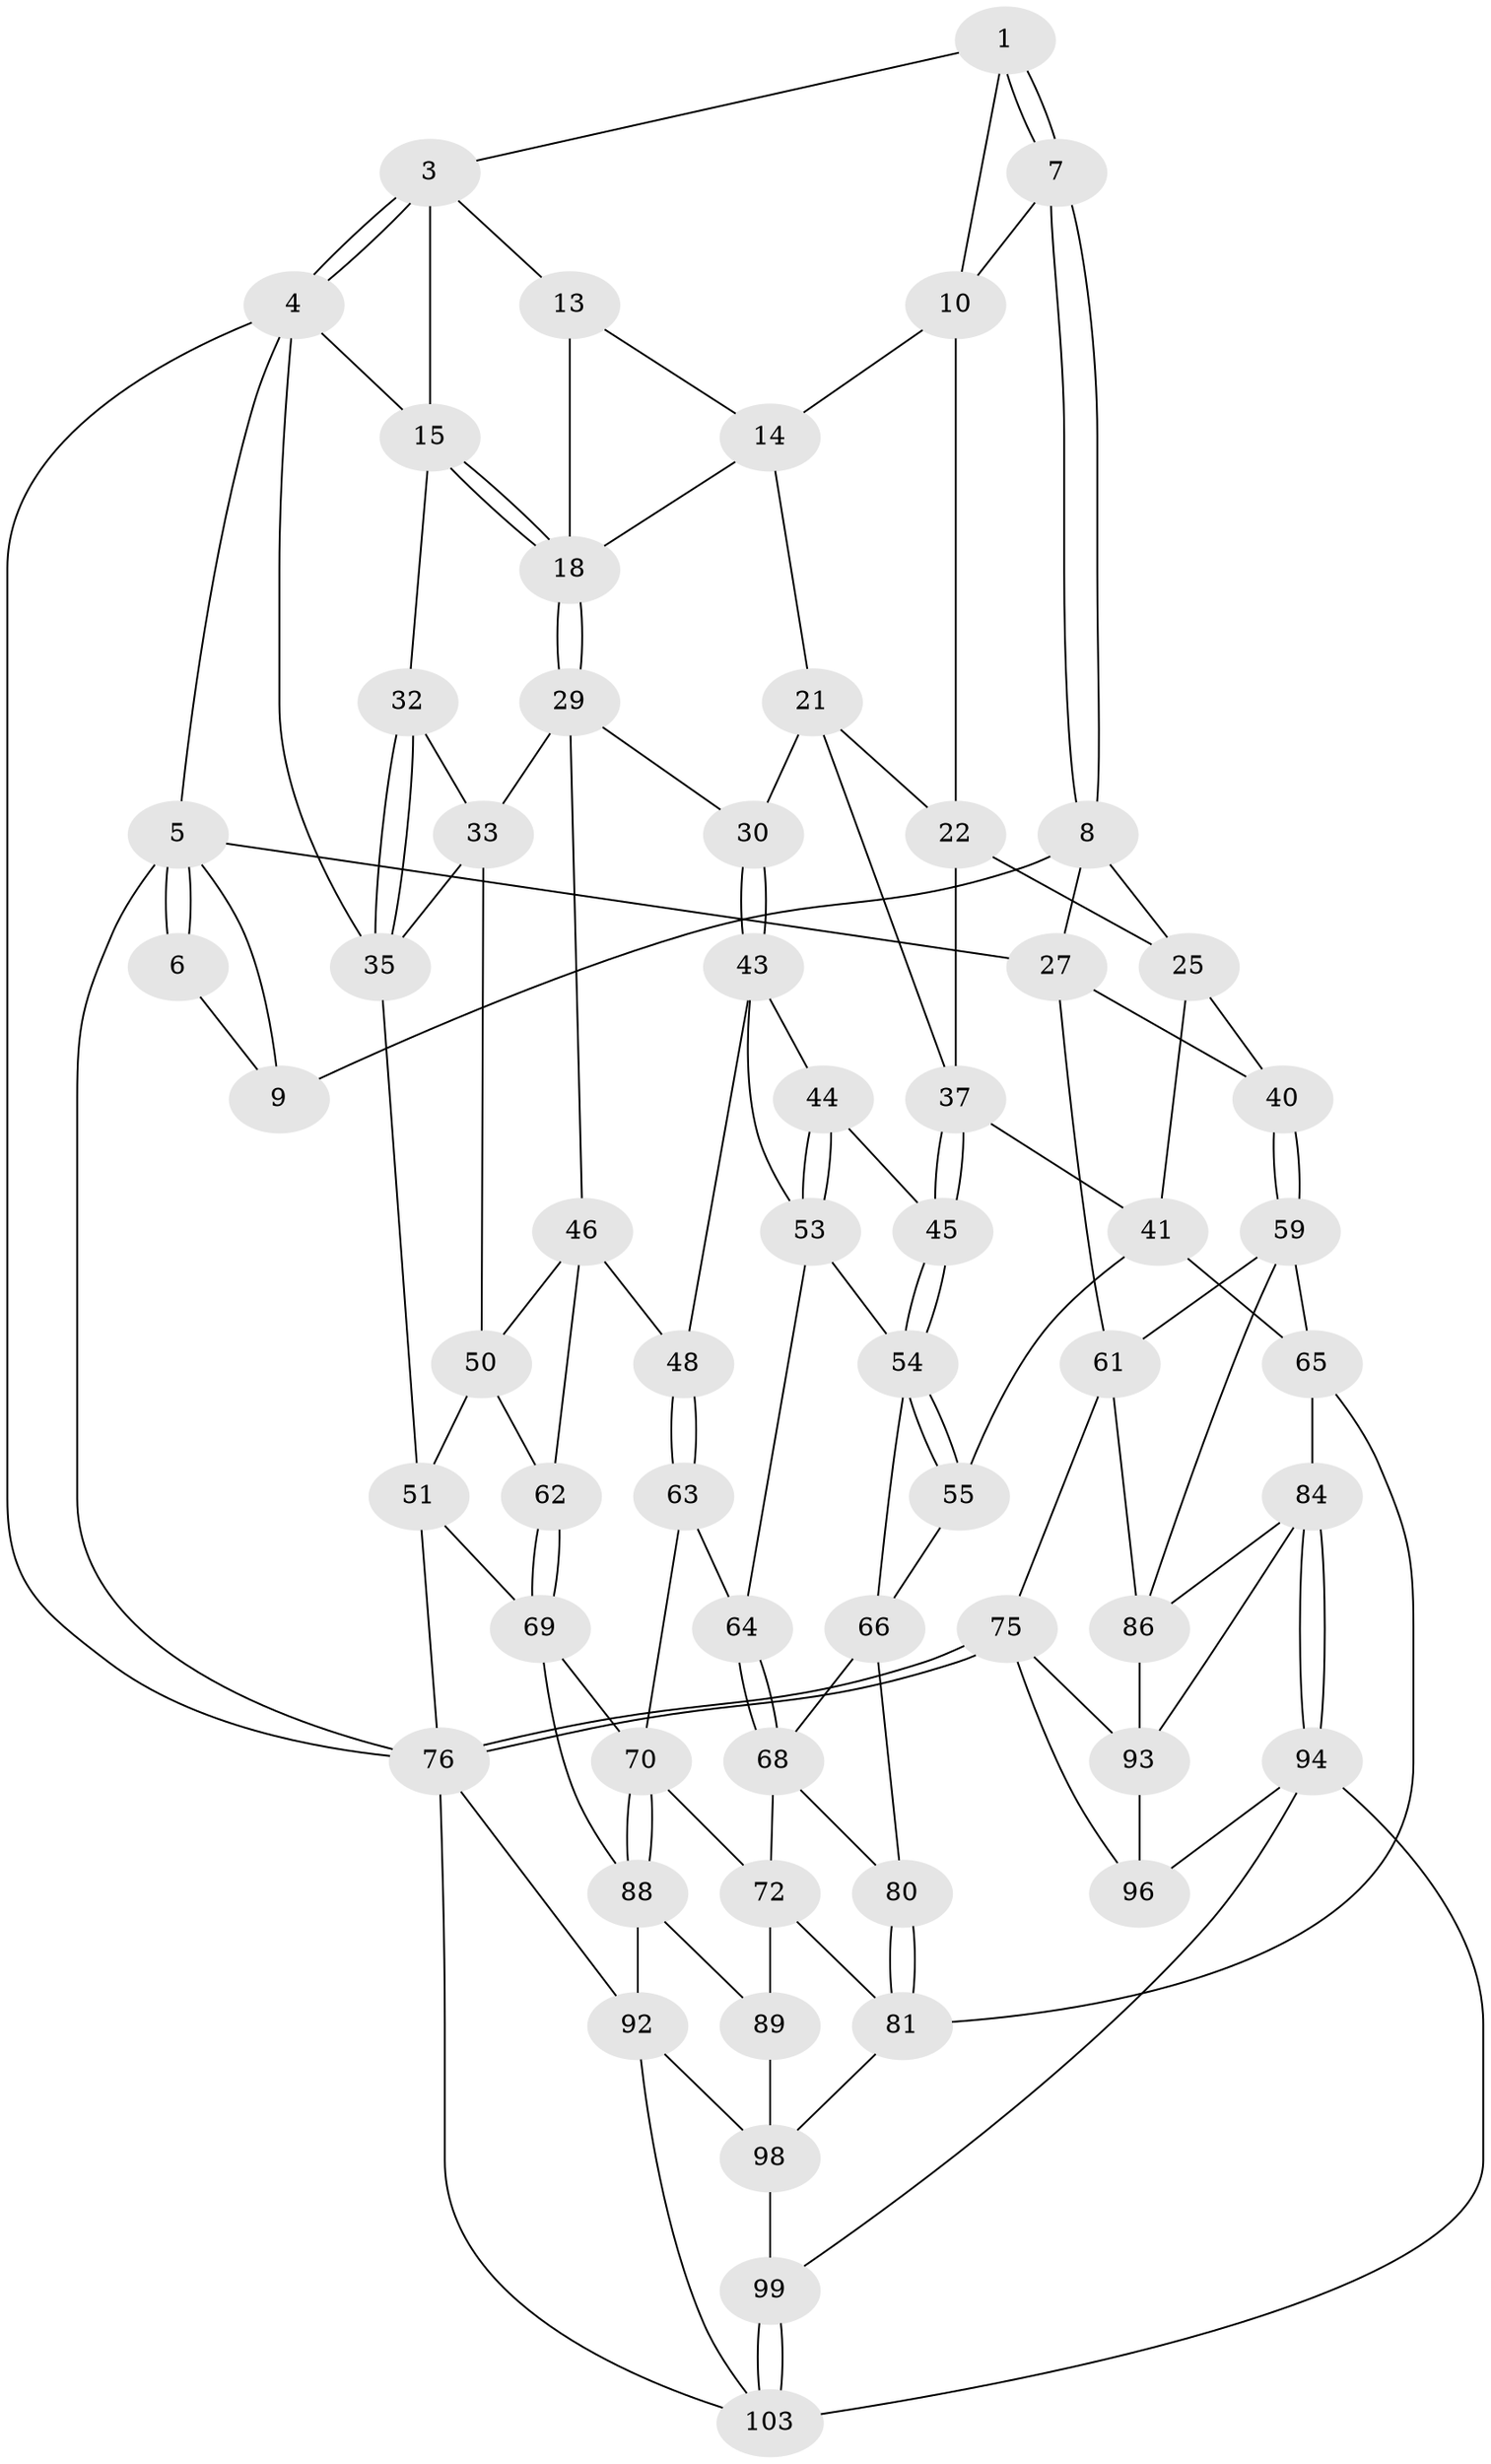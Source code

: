 // Generated by graph-tools (version 1.1) at 2025/52/02/27/25 19:52:39]
// undirected, 61 vertices, 135 edges
graph export_dot {
graph [start="1"]
  node [color=gray90,style=filled];
  1 [pos="+0.17619587161835387+0",super="+2"];
  3 [pos="+0.6360155118145316+0",super="+12"];
  4 [pos="+1+0",super="+17"];
  5 [pos="+0+0",super="+23"];
  6 [pos="+0.042843605823086814+0"];
  7 [pos="+0.2501310808813577+0.08164000539206899"];
  8 [pos="+0.1118216823013099+0.1592027353301287",super="+26"];
  9 [pos="+0.09882596636086666+0.14258708994551736"];
  10 [pos="+0.4376084957652088+0.06904964630665932",super="+11"];
  13 [pos="+0.5617297854716233+0.12703184504183698"];
  14 [pos="+0.493004986894078+0.16683951678677736",super="+20"];
  15 [pos="+0.7483830655007838+0.1534570098457029",super="+16"];
  18 [pos="+0.7206761145675752+0.2200587187665535",super="+19"];
  21 [pos="+0.4906390736918039+0.2190902701808712",super="+31"];
  22 [pos="+0.3237804816308501+0.23451800915133394",super="+24"];
  25 [pos="+0.20732015235740356+0.27327444347000035",super="+39"];
  27 [pos="+0+0.3310275221881923",super="+28"];
  29 [pos="+0.7190823592806558+0.27278503293591544",super="+34"];
  30 [pos="+0.6754146345044543+0.29170227870362747"];
  32 [pos="+0.9201747302144591+0.2882995296993164"];
  33 [pos="+0.8130015059992052+0.31598011213149896",super="+42"];
  35 [pos="+1+0.35990450213679437",super="+36"];
  37 [pos="+0.48547387791950825+0.3779225859251214",super="+38"];
  40 [pos="+0.059439595049029285+0.3952754017577622"];
  41 [pos="+0.24753501878735396+0.5146021250355708",super="+56"];
  43 [pos="+0.6089152989088115+0.4174030418406926",super="+49"];
  44 [pos="+0.5952818737197749+0.41962254980607544"];
  45 [pos="+0.49534137518303045+0.4057737410377164"];
  46 [pos="+0.7270747060329645+0.45573188047397195",super="+47"];
  48 [pos="+0.7120172448217222+0.4908485227280035"];
  50 [pos="+0.8605307106065555+0.40294493429094536",super="+52"];
  51 [pos="+1+0.5207125781463868",super="+78"];
  53 [pos="+0.6038472076587671+0.5076476223555669",super="+57"];
  54 [pos="+0.4959684359997022+0.4496062238254756",super="+58"];
  55 [pos="+0.38965130511855417+0.5534797913404127"];
  59 [pos="+0.0388936781387471+0.602855790071093",super="+60"];
  61 [pos="+0+0.6083744186351822",super="+74"];
  62 [pos="+0.8892287663639584+0.5424895834719197"];
  63 [pos="+0.6995138188019039+0.5592675886532935"];
  64 [pos="+0.601512857391337+0.5901669442212387"];
  65 [pos="+0.22738914582940845+0.5634563884806884",super="+83"];
  66 [pos="+0.5375333822619396+0.5218393510372124",super="+67"];
  68 [pos="+0.5791781024378007+0.6251797107214437",super="+73"];
  69 [pos="+0.8244404733151082+0.6691042053381371",super="+79"];
  70 [pos="+0.7446090778208285+0.6851036472327166",super="+71"];
  72 [pos="+0.6588485080813479+0.6958871060054446",super="+87"];
  75 [pos="+0+0.8429050330872598",super="+101"];
  76 [pos="+0+1",super="+77"];
  80 [pos="+0.4644156617995587+0.6552392235614108"];
  81 [pos="+0.4366589366576923+0.761725755659226",super="+82"];
  84 [pos="+0.2283255274794236+0.7461795032018896",super="+85"];
  86 [pos="+0.07536580519174607+0.7241491569478974",super="+91"];
  88 [pos="+0.7702414904920241+0.9046560026984334",super="+90"];
  89 [pos="+0.6268944763235961+0.808400416518681"];
  92 [pos="+1+1",super="+102"];
  93 [pos="+0.10830684923075723+0.8706692096532926",super="+97"];
  94 [pos="+0.2642890447449707+0.9209070317589187",super="+95"];
  96 [pos="+0.14266015870711315+1"];
  98 [pos="+0.43065674185005604+0.8285189716954006",super="+100"];
  99 [pos="+0.33693300732783327+0.9104589165417364"];
  103 [pos="+0.4786036224070866+1",super="+104"];
  1 -- 7;
  1 -- 7;
  1 -- 10;
  1 -- 3;
  3 -- 4;
  3 -- 4;
  3 -- 13;
  3 -- 15;
  4 -- 5;
  4 -- 76;
  4 -- 35;
  4 -- 15;
  5 -- 6;
  5 -- 6;
  5 -- 76;
  5 -- 9;
  5 -- 27;
  6 -- 9;
  7 -- 8;
  7 -- 8;
  7 -- 10;
  8 -- 9;
  8 -- 25;
  8 -- 27;
  10 -- 14;
  10 -- 22;
  13 -- 14;
  13 -- 18;
  14 -- 21;
  14 -- 18;
  15 -- 18;
  15 -- 18;
  15 -- 32;
  18 -- 29;
  18 -- 29;
  21 -- 22;
  21 -- 37;
  21 -- 30;
  22 -- 25;
  22 -- 37;
  25 -- 40;
  25 -- 41;
  27 -- 40;
  27 -- 61;
  29 -- 30;
  29 -- 33;
  29 -- 46;
  30 -- 43;
  30 -- 43;
  32 -- 33;
  32 -- 35;
  32 -- 35;
  33 -- 50;
  33 -- 35;
  35 -- 51;
  37 -- 45;
  37 -- 45;
  37 -- 41;
  40 -- 59;
  40 -- 59;
  41 -- 65;
  41 -- 55;
  43 -- 44;
  43 -- 48;
  43 -- 53;
  44 -- 45;
  44 -- 53;
  44 -- 53;
  45 -- 54;
  45 -- 54;
  46 -- 50;
  46 -- 48;
  46 -- 62;
  48 -- 63;
  48 -- 63;
  50 -- 51;
  50 -- 62;
  51 -- 76;
  51 -- 69;
  53 -- 64;
  53 -- 54;
  54 -- 55;
  54 -- 55;
  54 -- 66;
  55 -- 66;
  59 -- 65;
  59 -- 61;
  59 -- 86;
  61 -- 75;
  61 -- 86;
  62 -- 69;
  62 -- 69;
  63 -- 64;
  63 -- 70;
  64 -- 68;
  64 -- 68;
  65 -- 84;
  65 -- 81;
  66 -- 68;
  66 -- 80;
  68 -- 72;
  68 -- 80;
  69 -- 70;
  69 -- 88;
  70 -- 88;
  70 -- 88;
  70 -- 72;
  72 -- 81;
  72 -- 89;
  75 -- 76;
  75 -- 76;
  75 -- 96;
  75 -- 93;
  76 -- 103;
  76 -- 92;
  80 -- 81;
  80 -- 81;
  81 -- 98;
  84 -- 94;
  84 -- 94;
  84 -- 93;
  84 -- 86;
  86 -- 93;
  88 -- 89;
  88 -- 92;
  89 -- 98;
  92 -- 103;
  92 -- 98;
  93 -- 96;
  94 -- 99;
  94 -- 96;
  94 -- 103;
  98 -- 99;
  99 -- 103;
  99 -- 103;
}
